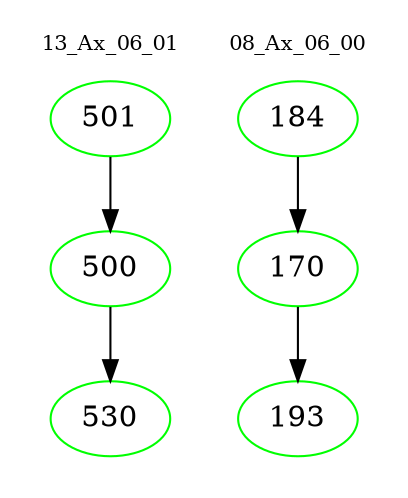 digraph{
subgraph cluster_0 {
color = white
label = "13_Ax_06_01";
fontsize=10;
T0_501 [label="501", color="green"]
T0_501 -> T0_500 [color="black"]
T0_500 [label="500", color="green"]
T0_500 -> T0_530 [color="black"]
T0_530 [label="530", color="green"]
}
subgraph cluster_1 {
color = white
label = "08_Ax_06_00";
fontsize=10;
T1_184 [label="184", color="green"]
T1_184 -> T1_170 [color="black"]
T1_170 [label="170", color="green"]
T1_170 -> T1_193 [color="black"]
T1_193 [label="193", color="green"]
}
}

